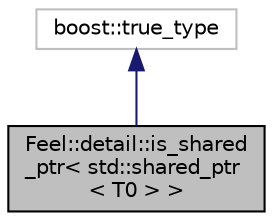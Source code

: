digraph "Feel::detail::is_shared_ptr&lt; std::shared_ptr&lt; T0 &gt; &gt;"
{
 // LATEX_PDF_SIZE
  edge [fontname="Helvetica",fontsize="10",labelfontname="Helvetica",labelfontsize="10"];
  node [fontname="Helvetica",fontsize="10",shape=record];
  Node1 [label="Feel::detail::is_shared\l_ptr\< std::shared_ptr\l\< T0 \> \>",height=0.2,width=0.4,color="black", fillcolor="grey75", style="filled", fontcolor="black",tooltip=" "];
  Node2 -> Node1 [dir="back",color="midnightblue",fontsize="10",style="solid",fontname="Helvetica"];
  Node2 [label="boost::true_type",height=0.2,width=0.4,color="grey75", fillcolor="white", style="filled",tooltip=" "];
}

